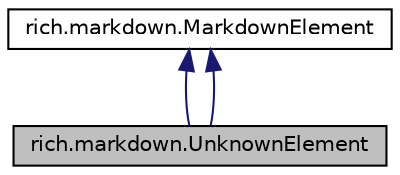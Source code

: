 digraph "rich.markdown.UnknownElement"
{
 // LATEX_PDF_SIZE
  edge [fontname="Helvetica",fontsize="10",labelfontname="Helvetica",labelfontsize="10"];
  node [fontname="Helvetica",fontsize="10",shape=record];
  Node1 [label="rich.markdown.UnknownElement",height=0.2,width=0.4,color="black", fillcolor="grey75", style="filled", fontcolor="black",tooltip=" "];
  Node2 -> Node1 [dir="back",color="midnightblue",fontsize="10",style="solid",fontname="Helvetica"];
  Node2 [label="rich.markdown.MarkdownElement",height=0.2,width=0.4,color="black", fillcolor="white", style="filled",URL="$classrich_1_1markdown_1_1MarkdownElement.html",tooltip=" "];
  Node2 -> Node1 [dir="back",color="midnightblue",fontsize="10",style="solid",fontname="Helvetica"];
}
